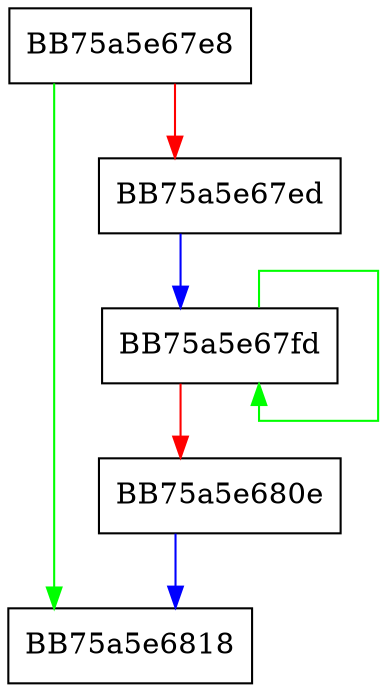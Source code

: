 digraph destroy {
  node [shape="box"];
  graph [splines=ortho];
  BB75a5e67e8 -> BB75a5e6818 [color="green"];
  BB75a5e67e8 -> BB75a5e67ed [color="red"];
  BB75a5e67ed -> BB75a5e67fd [color="blue"];
  BB75a5e67fd -> BB75a5e67fd [color="green"];
  BB75a5e67fd -> BB75a5e680e [color="red"];
  BB75a5e680e -> BB75a5e6818 [color="blue"];
}